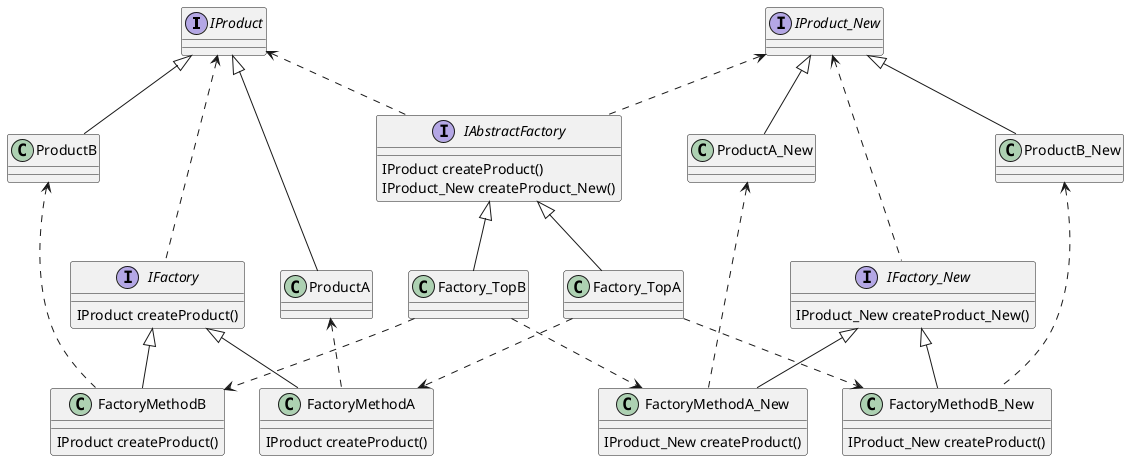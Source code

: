 @startuml

interface IProduct

interface IProduct{
}

class ProductA {
}

IProduct<|--ProductA

class ProductB {
}

IProduct<|--ProductB

interface IFactory

interface IFactory{
IProduct createProduct()
}

IProduct<..IFactory

class FactoryMethodA{
IProduct createProduct()
}

IFactory<|--FactoryMethodA
ProductA<..FactoryMethodA

class FactoryMethodB{
IProduct createProduct()
}

IFactory<|--FactoryMethodB
ProductB<..FactoryMethodB

interface IProduct_New

interface IProduct_New{
}

class ProductA_New {
}

IProduct_New<|--ProductA_New

class ProductB_New {
}

IProduct_New<|--ProductB_New

interface IFactory_New

interface IFactory_New{
IProduct_New createProduct_New()
}

IProduct_New<..IFactory_New

class FactoryMethodA_New{
IProduct_New createProduct()
}

IFactory_New<|--FactoryMethodA_New
ProductA_New<..FactoryMethodA_New

class FactoryMethodB_New{
IProduct_New createProduct()
}

IFactory_New<|--FactoryMethodB_New
ProductB_New<..FactoryMethodB_New


interface IAbstractFactory

interface IAbstractFactory{
IProduct createProduct()
IProduct_New createProduct_New()
}

IProduct<..IAbstractFactory
IProduct_New<..IAbstractFactory

class Factory_TopA{
}

IAbstractFactory<|--Factory_TopA
Factory_TopA..>FactoryMethodA
Factory_TopA..>FactoryMethodB_New

class Factory_TopB{
}

IAbstractFactory<|--Factory_TopB
Factory_TopB..>FactoryMethodB
Factory_TopB..>FactoryMethodA_New


@enduml